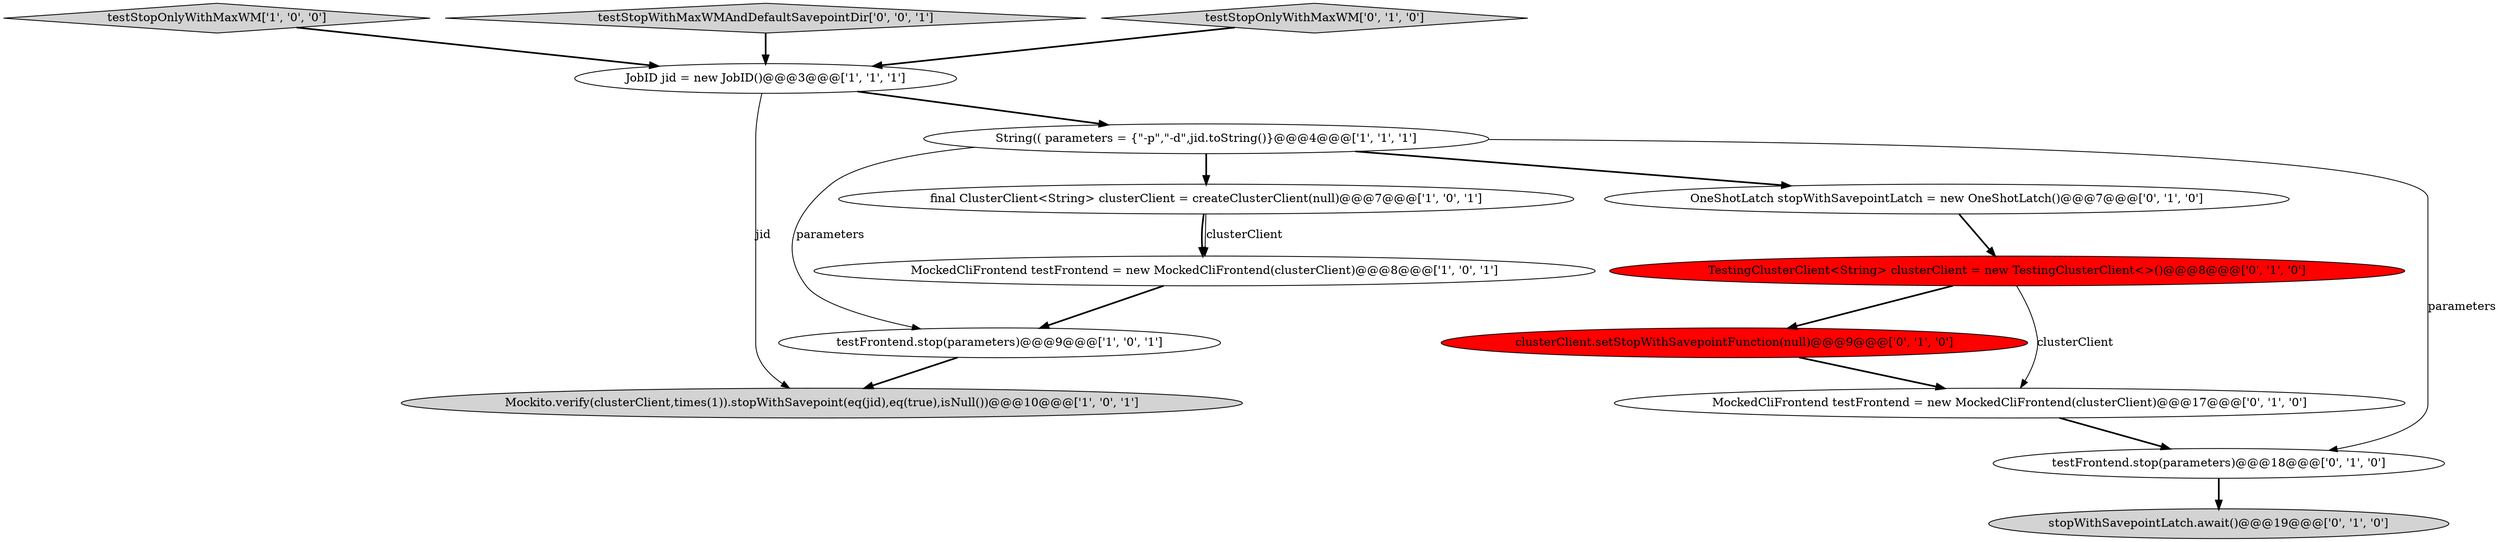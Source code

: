digraph {
0 [style = filled, label = "JobID jid = new JobID()@@@3@@@['1', '1', '1']", fillcolor = white, shape = ellipse image = "AAA0AAABBB1BBB"];
4 [style = filled, label = "testStopOnlyWithMaxWM['1', '0', '0']", fillcolor = lightgray, shape = diamond image = "AAA0AAABBB1BBB"];
5 [style = filled, label = "MockedCliFrontend testFrontend = new MockedCliFrontend(clusterClient)@@@8@@@['1', '0', '1']", fillcolor = white, shape = ellipse image = "AAA0AAABBB1BBB"];
2 [style = filled, label = "testFrontend.stop(parameters)@@@9@@@['1', '0', '1']", fillcolor = white, shape = ellipse image = "AAA0AAABBB1BBB"];
14 [style = filled, label = "testStopWithMaxWMAndDefaultSavepointDir['0', '0', '1']", fillcolor = lightgray, shape = diamond image = "AAA0AAABBB3BBB"];
6 [style = filled, label = "Mockito.verify(clusterClient,times(1)).stopWithSavepoint(eq(jid),eq(true),isNull())@@@10@@@['1', '0', '1']", fillcolor = lightgray, shape = ellipse image = "AAA0AAABBB1BBB"];
3 [style = filled, label = "final ClusterClient<String> clusterClient = createClusterClient(null)@@@7@@@['1', '0', '1']", fillcolor = white, shape = ellipse image = "AAA0AAABBB1BBB"];
11 [style = filled, label = "stopWithSavepointLatch.await()@@@19@@@['0', '1', '0']", fillcolor = lightgray, shape = ellipse image = "AAA0AAABBB2BBB"];
8 [style = filled, label = "TestingClusterClient<String> clusterClient = new TestingClusterClient<>()@@@8@@@['0', '1', '0']", fillcolor = red, shape = ellipse image = "AAA1AAABBB2BBB"];
10 [style = filled, label = "clusterClient.setStopWithSavepointFunction(null)@@@9@@@['0', '1', '0']", fillcolor = red, shape = ellipse image = "AAA1AAABBB2BBB"];
13 [style = filled, label = "OneShotLatch stopWithSavepointLatch = new OneShotLatch()@@@7@@@['0', '1', '0']", fillcolor = white, shape = ellipse image = "AAA0AAABBB2BBB"];
1 [style = filled, label = "String(( parameters = {\"-p\",\"-d\",jid.toString()}@@@4@@@['1', '1', '1']", fillcolor = white, shape = ellipse image = "AAA0AAABBB1BBB"];
12 [style = filled, label = "testFrontend.stop(parameters)@@@18@@@['0', '1', '0']", fillcolor = white, shape = ellipse image = "AAA0AAABBB2BBB"];
9 [style = filled, label = "testStopOnlyWithMaxWM['0', '1', '0']", fillcolor = lightgray, shape = diamond image = "AAA0AAABBB2BBB"];
7 [style = filled, label = "MockedCliFrontend testFrontend = new MockedCliFrontend(clusterClient)@@@17@@@['0', '1', '0']", fillcolor = white, shape = ellipse image = "AAA0AAABBB2BBB"];
1->3 [style = bold, label=""];
8->10 [style = bold, label=""];
5->2 [style = bold, label=""];
3->5 [style = bold, label=""];
8->7 [style = solid, label="clusterClient"];
1->12 [style = solid, label="parameters"];
13->8 [style = bold, label=""];
9->0 [style = bold, label=""];
14->0 [style = bold, label=""];
3->5 [style = solid, label="clusterClient"];
1->2 [style = solid, label="parameters"];
7->12 [style = bold, label=""];
10->7 [style = bold, label=""];
2->6 [style = bold, label=""];
0->1 [style = bold, label=""];
1->13 [style = bold, label=""];
0->6 [style = solid, label="jid"];
4->0 [style = bold, label=""];
12->11 [style = bold, label=""];
}
